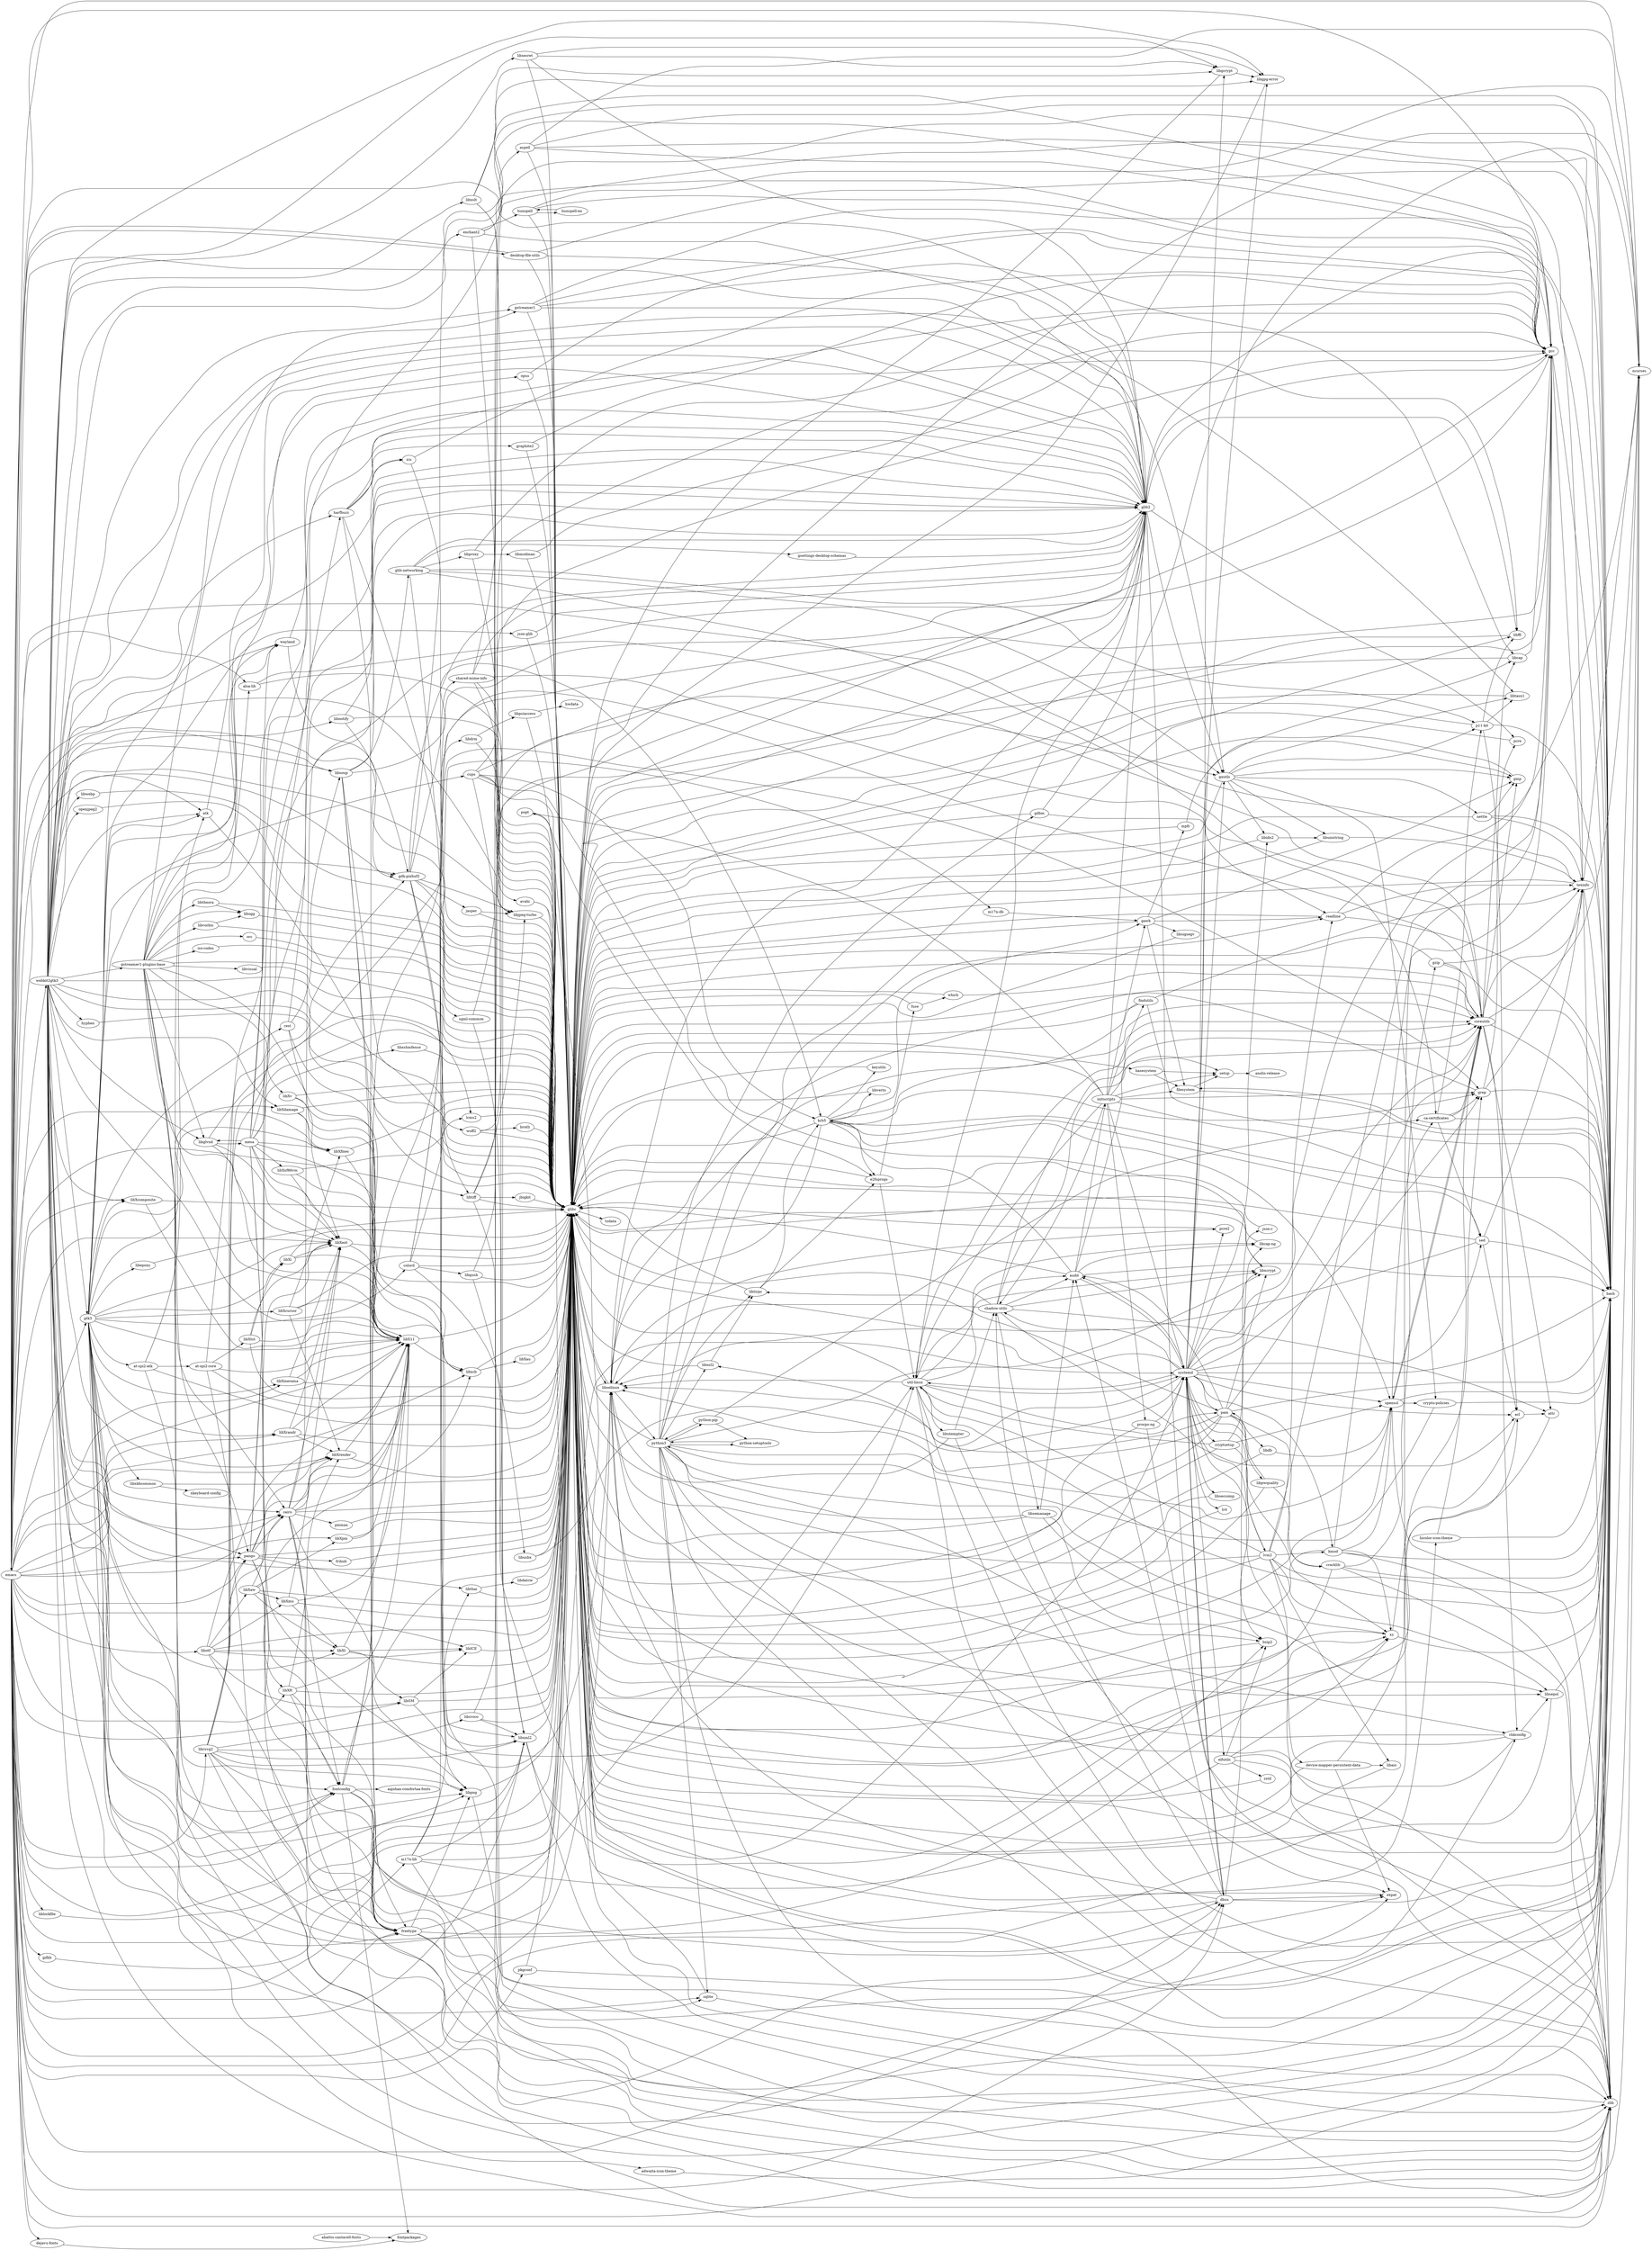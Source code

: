 digraph MyPicture {
	graph [rankdir=LR]
	popt
	popt -> glibc
	glibc
	glibc -> basesystem
	glibc -> bash
	glibc -> libselinux
	glibc -> tzdata
	basesystem
	basesystem -> filesystem
	basesystem -> setup
	bash
	bash -> filesystem
	bash -> glibc
	bash -> ncurses
	libselinux
	libselinux -> glibc
	libselinux -> pcre2
	libselinux -> libsepol
	libselinux -> python3
	tzdata
	pcre2
	pcre2 -> glibc
	libsepol
	libsepol -> bash
	libsepol -> glibc
	python3
	python3 -> bash
	python3 -> chkconfig
	python3 -> openssl
	python3 -> glibc
	python3 -> "python-setuptools"
	python3 -> "python-pip"
	python3 -> gdbm
	python3 -> bzip2
	python3 -> libxcrypt
	python3 -> expat
	python3 -> libffi
	python3 -> xz
	python3 -> ncurses
	python3 -> libnsl2
	python3 -> readline
	python3 -> sqlite
	python3 -> libtirpc
	python3 -> zlib
	chkconfig
	chkconfig -> popt
	chkconfig -> libselinux
	chkconfig -> libsepol
	chkconfig -> glibc
	openssl
	openssl -> bash
	openssl -> coreutils
	openssl -> glibc
	openssl -> zlib
	openssl -> "ca-certificates"
	openssl -> "crypto-policies"
	"python-setuptools"
	"python-setuptools" -> python3
	"python-pip"
	"python-pip" -> "ca-certificates"
	"python-pip" -> "python-setuptools"
	"python-pip" -> python3
	gdbm
	gdbm -> ncurses
	gdbm -> readline
	gdbm -> glibc
	bzip2
	bzip2 -> glibc
	libxcrypt
	libxcrypt -> glibc
	expat
	expat -> glibc
	libffi
	libffi -> glibc
	xz
	xz -> bash
	xz -> grep
	xz -> glibc
	ncurses
	ncurses -> glibc
	libnsl2
	libnsl2 -> glibc
	libnsl2 -> libtirpc
	readline
	readline -> bash
	readline -> glibc
	readline -> texinfo
	readline -> ncurses
	sqlite
	sqlite -> glibc
	sqlite -> zlib
	libtirpc
	libtirpc -> glibc
	libtirpc -> e2fsprogs
	libtirpc -> krb5
	zlib
	zlib -> glibc
	e2fsprogs
	e2fsprogs -> "util-linux"
	e2fsprogs -> glibc
	e2fsprogs -> fuse
	krb5
	krb5 -> bash
	krb5 -> coreutils
	krb5 -> gawk
	krb5 -> grep
	krb5 -> keyutils
	krb5 -> e2fsprogs
	krb5 -> openssl
	krb5 -> glibc
	krb5 -> libselinux
	krb5 -> libverto
	krb5 -> sed
	coreutils
	coreutils -> acl
	coreutils -> attr
	coreutils -> libcap
	coreutils -> openssl
	coreutils -> gmp
	coreutils -> glibc
	coreutils -> libselinux
	coreutils -> ncurses
	coreutils -> bash
	coreutils -> texinfo
	gawk
	gawk -> filesystem
	gawk -> glibc
	gawk -> gmp
	gawk -> mpfr
	gawk -> readline
	gawk -> libsigsegv
	grep
	grep -> bash
	grep -> texinfo
	grep -> pcre
	grep -> glibc
	keyutils
	keyutils -> glibc
	libverto
	libverto -> glibc
	sed
	sed -> bash
	sed -> texinfo
	sed -> acl
	sed -> libselinux
	sed -> glibc
	texinfo
	texinfo -> bash
	texinfo -> ncurses
	texinfo -> zlib
	texinfo -> glibc
	acl
	acl -> glibc
	acl -> attr
	attr
	attr -> glibc
	pcre
	pcre -> glibc
	filesystem
	filesystem -> bash
	filesystem -> setup
	gmp
	gmp -> glibc
	mpfr
	mpfr -> glibc
	mpfr -> gmp
	libsigsegv
	libsigsegv -> glibc
	setup
	setup -> "anolis-release"
	"anolis-release"
	libcap
	libcap -> gcc
	libcap -> glibc
	gcc
	gcc -> bash
	gcc -> texinfo
	gcc -> glibc
	"util-linux"
	"util-linux" -> bash
	"util-linux" -> glibc
	"util-linux" -> coreutils
	"util-linux" -> libselinux
	"util-linux" -> pam
	"util-linux" -> audit
	"util-linux" -> "libcap-ng"
	"util-linux" -> libxcrypt
	"util-linux" -> ncurses
	"util-linux" -> systemd
	"util-linux" -> libutempter
	"util-linux" -> zlib
	fuse
	fuse -> glibc
	fuse -> which
	which
	which -> coreutils
	which -> glibc
	pam
	pam -> bash
	pam -> glibc
	pam -> audit
	pam -> coreutils
	pam -> cracklib
	pam -> libxcrypt
	pam -> libdb
	pam -> libnsl2
	pam -> libpwquality
	pam -> libselinux
	pam -> libtirpc
	audit
	audit -> bash
	audit -> coreutils
	audit -> glibc
	audit -> initscripts
	audit -> "libcap-ng"
	audit -> krb5
	audit -> systemd
	"libcap-ng"
	"libcap-ng" -> glibc
	systemd
	systemd -> bash
	systemd -> glibc
	systemd -> "shadow-utils"
	systemd -> acl
	systemd -> coreutils
	systemd -> dbus
	systemd -> grep
	systemd -> audit
	systemd -> "util-linux"
	systemd -> bzip2
	systemd -> libcap
	systemd -> libxcrypt
	systemd -> cryptsetup
	systemd -> elfutils
	systemd -> gcc
	systemd -> libgcrypt
	systemd -> gnutls
	systemd -> "libgpg-error"
	systemd -> libidn2
	systemd -> kmod
	systemd -> lz4
	systemd -> xz
	systemd -> pam
	systemd -> pcre2
	systemd -> libseccomp
	systemd -> libselinux
	systemd -> zlib
	systemd -> openssl
	systemd -> sed
	libutempter
	libutempter -> bash
	libutempter -> glibc
	libutempter -> "shadow-utils"
	"shadow-utils"
	"shadow-utils" -> audit
	"shadow-utils" -> coreutils
	"shadow-utils" -> glibc
	"shadow-utils" -> acl
	"shadow-utils" -> attr
	"shadow-utils" -> libxcrypt
	"shadow-utils" -> libselinux
	"shadow-utils" -> libsemanage
	"shadow-utils" -> setup
	libsemanage
	libsemanage -> audit
	libsemanage -> bzip2
	libsemanage -> libselinux
	libsemanage -> libsepol
	libsemanage -> glibc
	dbus
	dbus -> systemd
	dbus -> bash
	dbus -> "shadow-utils"
	dbus -> audit
	dbus -> "libcap-ng"
	dbus -> expat
	dbus -> glibc
	dbus -> libselinux
	cryptsetup
	cryptsetup -> glibc
	cryptsetup -> "util-linux"
	cryptsetup -> openssl
	cryptsetup -> lvm2
	cryptsetup -> "json-c"
	elfutils
	elfutils -> bash
	elfutils -> glibc
	elfutils -> zlib
	elfutils -> bzip2
	elfutils -> xz
	elfutils -> zstd
	libgcrypt
	libgcrypt -> glibc
	libgcrypt -> "libgpg-error"
	gnutls
	gnutls -> "crypto-policies"
	gnutls -> glibc
	gnutls -> gmp
	gnutls -> nettle
	gnutls -> libidn2
	gnutls -> "p11-kit"
	gnutls -> libtasn1
	gnutls -> libunistring
	"libgpg-error"
	"libgpg-error" -> glibc
	libidn2
	libidn2 -> libunistring
	libidn2 -> glibc
	kmod
	kmod -> bash
	kmod -> glibc
	kmod -> openssl
	kmod -> gcc
	kmod -> xz
	kmod -> zlib
	lz4
	lz4 -> glibc
	libseccomp
	libseccomp -> glibc
	libunistring
	libunistring -> texinfo
	libunistring -> glibc
	"crypto-policies"
	"crypto-policies" -> bash
	"crypto-policies" -> python3
	nettle
	nettle -> bash
	nettle -> glibc
	nettle -> texinfo
	nettle -> gmp
	"p11-kit"
	"p11-kit" -> glibc
	"p11-kit" -> libffi
	"p11-kit" -> bash
	"p11-kit" -> chkconfig
	"p11-kit" -> libtasn1
	libtasn1
	libtasn1 -> glibc
	zstd
	zstd -> glibc
	lvm2
	lvm2 -> bash
	lvm2 -> glibc
	lvm2 -> libselinux
	lvm2 -> libsepol
	lvm2 -> systemd
	lvm2 -> "util-linux"
	lvm2 -> gcc
	lvm2 -> "device-mapper-persistent-data"
	lvm2 -> libaio
	lvm2 -> readline
	lvm2 -> kmod
	"json-c"
	"json-c" -> glibc
	"device-mapper-persistent-data"
	"device-mapper-persistent-data" -> expat
	"device-mapper-persistent-data" -> glibc
	"device-mapper-persistent-data" -> libaio
	"device-mapper-persistent-data" -> gcc
	libaio
	libaio -> glibc
	initscripts
	initscripts -> bash
	initscripts -> coreutils
	initscripts -> filesystem
	initscripts -> findutils
	initscripts -> gawk
	initscripts -> grep
	initscripts -> glib2
	initscripts -> popt
	initscripts -> "procps-ng"
	initscripts -> glibc
	initscripts -> setup
	initscripts -> "shadow-utils"
	initscripts -> systemd
	initscripts -> "util-linux"
	findutils
	findutils -> bash
	findutils -> texinfo
	findutils -> glibc
	findutils -> libselinux
	glib2
	glib2 -> bash
	glib2 -> glibc
	glib2 -> libffi
	glib2 -> gcc
	glib2 -> gnutls
	glib2 -> "util-linux"
	glib2 -> pcre
	glib2 -> libselinux
	glib2 -> zlib
	"procps-ng"
	"procps-ng" -> glibc
	"procps-ng" -> ncurses
	"procps-ng" -> systemd
	cracklib
	cracklib -> bash
	cracklib -> glibc
	cracklib -> gzip
	cracklib -> zlib
	libdb
	libdb -> glibc
	libdb -> openssl
	libpwquality
	libpwquality -> cracklib
	libpwquality -> pam
	libpwquality -> glibc
	gzip
	gzip -> bash
	gzip -> texinfo
	gzip -> coreutils
	gzip -> glibc
	"ca-certificates"
	"ca-certificates" -> bash
	"ca-certificates" -> coreutils
	"ca-certificates" -> grep
	"ca-certificates" -> "p11-kit"
	"ca-certificates" -> sed
	"dejavu-fonts"
	"dejavu-fonts" -> fontpackages
	fontpackages
	pkgconf
	pkgconf -> glibc
	pkgconf -> bash
	liblockfile
	liblockfile -> glibc
	emacs
	emacs -> bash
	emacs -> chkconfig
	emacs -> "dejavu-fonts"
	emacs -> "desktop-file-utils"
	emacs -> libICE
	emacs -> libSM
	emacs -> libX11
	emacs -> libXcomposite
	emacs -> libXext
	emacs -> libXfixes
	emacs -> libXft
	emacs -> libXinerama
	emacs -> libXpm
	emacs -> libXrandr
	emacs -> libXrender
	emacs -> acl
	emacs -> glibc
	emacs -> "alsa-lib"
	emacs -> atk
	emacs -> cairo
	emacs -> dbus
	emacs -> fontconfig
	emacs -> freetype
	emacs -> gcc
	emacs -> gtk3
	emacs -> "gdk-pixbuf2"
	emacs -> giflib
	emacs -> glib2
	emacs -> gnutls
	emacs -> webkit2gtk3
	emacs -> "libjpeg-turbo"
	emacs -> "m17n-lib"
	emacs -> libotf
	emacs -> pango
	emacs -> libpng
	emacs -> librsvg2
	emacs -> libselinux
	emacs -> libsoup
	emacs -> libtiff
	emacs -> ncurses
	emacs -> libxcb
	emacs -> libxml2
	emacs -> zlib
	emacs -> texinfo
	emacs -> pkgconf
	emacs -> liblockfile
	"desktop-file-utils"
	"desktop-file-utils" -> bash
	"desktop-file-utils" -> emacs
	"desktop-file-utils" -> glibc
	"desktop-file-utils" -> glib2
	libICE
	libICE -> glibc
	libSM
	libSM -> libICE
	libSM -> "util-linux"
	libSM -> glibc
	libX11
	libX11 -> glibc
	libX11 -> libxcb
	libXcomposite
	libXcomposite -> libX11
	libXcomposite -> glibc
	libXext
	libXext -> libX11
	libXext -> glibc
	libXfixes
	libXfixes -> libX11
	libXfixes -> glibc
	libXft
	libXft -> fontconfig
	libXft -> libX11
	libXft -> libXrender
	libXft -> freetype
	libXft -> glibc
	libXinerama
	libXinerama -> libX11
	libXinerama -> libXext
	libXinerama -> glibc
	libXpm
	libXpm -> libX11
	libXpm -> glibc
	libXrandr
	libXrandr -> libX11
	libXrandr -> libXext
	libXrandr -> libXrender
	libXrandr -> glibc
	libXrender
	libXrender -> libX11
	libXrender -> glibc
	"alsa-lib"
	"alsa-lib" -> glibc
	"alsa-lib" -> coreutils
	atk
	atk -> glibc
	atk -> glib2
	cairo
	cairo -> libX11
	cairo -> libXext
	cairo -> libXrender
	cairo -> glibc
	cairo -> fontconfig
	cairo -> freetype
	cairo -> glib2
	cairo -> pixman
	cairo -> libpng
	cairo -> libxcb
	cairo -> zlib
	fontconfig
	fontconfig -> bash
	fontconfig -> glibc
	fontconfig -> coreutils
	fontconfig -> "aajohan-comfortaa-fonts"
	fontconfig -> fontpackages
	fontconfig -> freetype
	fontconfig -> grep
	fontconfig -> expat
	fontconfig -> "util-linux"
	freetype
	freetype -> bash
	freetype -> glibc
	freetype -> bzip2
	freetype -> libpng
	freetype -> zlib
	gtk3
	gtk3 -> "gdk-pixbuf2"
	gtk3 -> glib2
	gtk3 -> glibc
	gtk3 -> bash
	gtk3 -> "adwaita-icon-theme"
	gtk3 -> atk
	gtk3 -> cairo
	gtk3 -> "hicolor-icon-theme"
	gtk3 -> libX11
	gtk3 -> libXcomposite
	gtk3 -> libXcursor
	gtk3 -> libXdamage
	gtk3 -> libXext
	gtk3 -> libXfixes
	gtk3 -> libXi
	gtk3 -> libXinerama
	gtk3 -> libXrandr
	gtk3 -> "at-spi2-atk"
	gtk3 -> colord
	gtk3 -> cups
	gtk3 -> libepoxy
	gtk3 -> fontconfig
	gtk3 -> freetype
	gtk3 -> "json-glib"
	gtk3 -> pango
	gtk3 -> rest
	gtk3 -> wayland
	gtk3 -> libxkbcommon
	"gdk-pixbuf2"
	"gdk-pixbuf2" -> bash
	"gdk-pixbuf2" -> glib2
	"gdk-pixbuf2" -> glibc
	"gdk-pixbuf2" -> libpng
	"gdk-pixbuf2" -> zlib
	"gdk-pixbuf2" -> "shared-mime-info"
	"gdk-pixbuf2" -> jasper
	"gdk-pixbuf2" -> "libjpeg-turbo"
	"gdk-pixbuf2" -> libtiff
	giflib
	giflib -> glibc
	webkit2gtk3
	webkit2gtk3 -> glibc
	webkit2gtk3 -> libglvnd
	webkit2gtk3 -> libX11
	webkit2gtk3 -> libXcomposite
	webkit2gtk3 -> libXdamage
	webkit2gtk3 -> libXrender
	webkit2gtk3 -> libXt
	webkit2gtk3 -> atk
	webkit2gtk3 -> cairo
	webkit2gtk3 -> enchant2
	webkit2gtk3 -> fontconfig
	webkit2gtk3 -> freetype
	webkit2gtk3 -> gcc
	webkit2gtk3 -> libgcrypt
	webkit2gtk3 -> gtk3
	webkit2gtk3 -> "gdk-pixbuf2"
	webkit2gtk3 -> glib2
	webkit2gtk3 -> "libgpg-error"
	webkit2gtk3 -> "gstreamer1-plugins-base"
	webkit2gtk3 -> gstreamer1
	webkit2gtk3 -> harfbuzz
	webkit2gtk3 -> hyphen
	webkit2gtk3 -> icu
	webkit2gtk3 -> "libjpeg-turbo"
	webkit2gtk3 -> lcms2
	webkit2gtk3 -> libnotify
	webkit2gtk3 -> openjpeg2
	webkit2gtk3 -> pango
	webkit2gtk3 -> libpng
	webkit2gtk3 -> libsecret
	webkit2gtk3 -> libsoup
	webkit2gtk3 -> sqlite
	webkit2gtk3 -> systemd
	webkit2gtk3 -> libtasn1
	webkit2gtk3 -> wayland
	webkit2gtk3 -> libwebp
	webkit2gtk3 -> woff2
	webkit2gtk3 -> libxml2
	webkit2gtk3 -> libxslt
	webkit2gtk3 -> zlib
	"libjpeg-turbo"
	"libjpeg-turbo" -> glibc
	"m17n-lib"
	"m17n-lib" -> glibc
	"m17n-lib" -> xz
	"m17n-lib" -> libthai
	"m17n-lib" -> libxml2
	"m17n-lib" -> zlib
	"m17n-lib" -> "m17n-db"
	libotf
	libotf -> glibc
	libotf -> freetype
	libotf -> libICE
	libotf -> libSM
	libotf -> libX11
	libotf -> libXaw
	libotf -> libXmu
	libotf -> libXt
	pango
	pango -> bash
	pango -> cairo
	pango -> fontconfig
	pango -> freetype
	pango -> fribidi
	pango -> glib2
	pango -> harfbuzz
	pango -> libX11
	pango -> libXft
	pango -> libXrender
	pango -> glibc
	pango -> libthai
	libpng
	libpng -> glibc
	libpng -> zlib
	librsvg2
	librsvg2 -> "gdk-pixbuf2"
	librsvg2 -> glibc
	librsvg2 -> cairo
	librsvg2 -> libcroco
	librsvg2 -> fontconfig
	librsvg2 -> freetype
	librsvg2 -> gcc
	librsvg2 -> glib2
	librsvg2 -> pango
	librsvg2 -> libpng
	librsvg2 -> libxml2
	librsvg2 -> zlib
	libsoup
	libsoup -> "glib-networking"
	libsoup -> glib2
	libsoup -> krb5
	libsoup -> sqlite
	libsoup -> libxml2
	libsoup -> glibc
	libtiff
	libtiff -> gcc
	libtiff -> jbigkit
	libtiff -> "libjpeg-turbo"
	libtiff -> glibc
	libtiff -> zlib
	libxcb
	libxcb -> libXau
	libxcb -> glibc
	libxml2
	libxml2 -> glibc
	libxml2 -> xz
	libxml2 -> zlib
	libXau
	libXau -> glibc
	jbigkit
	jbigkit -> glibc
	"glib-networking"
	"glib-networking" -> "ca-certificates"
	"glib-networking" -> glib2
	"glib-networking" -> "gsettings-desktop-schemas"
	"glib-networking" -> gnutls
	"glib-networking" -> "p11-kit"
	"glib-networking" -> libproxy
	"glib-networking" -> glibc
	"gsettings-desktop-schemas"
	"gsettings-desktop-schemas" -> glib2
	libproxy
	libproxy -> glibc
	libproxy -> gcc
	libproxy -> libmodman
	libmodman
	libmodman -> glibc
	libmodman -> gcc
	libcroco
	libcroco -> glibc
	libcroco -> glib2
	libcroco -> libxml2
	fribidi
	fribidi -> glibc
	harfbuzz
	harfbuzz -> glibc
	harfbuzz -> freetype
	harfbuzz -> glib2
	harfbuzz -> graphite2
	harfbuzz -> gcc
	harfbuzz -> icu
	libthai
	libthai -> glibc
	libthai -> libdatrie
	libdatrie
	libdatrie -> glibc
	graphite2
	graphite2 -> gcc
	graphite2 -> glibc
	icu
	icu -> glibc
	icu -> gcc
	libXaw
	libXaw -> libX11
	libXaw -> libXext
	libXaw -> libXmu
	libXaw -> libXpm
	libXaw -> libXt
	libXaw -> glibc
	libXmu
	libXmu -> libX11
	libXmu -> libXext
	libXmu -> libXt
	libXmu -> glibc
	libXt
	libXt -> libICE
	libXt -> libSM
	libXt -> libX11
	libXt -> glibc
	"m17n-db"
	"m17n-db" -> gawk
	libglvnd
	libglvnd -> glibc
	libglvnd -> mesa
	libglvnd -> libX11
	libglvnd -> libXext
	libXdamage
	libXdamage -> libX11
	libXdamage -> libXfixes
	libXdamage -> glibc
	enchant2
	enchant2 -> glibc
	enchant2 -> aspell
	enchant2 -> gcc
	enchant2 -> glib2
	enchant2 -> hunspell
	"gstreamer1-plugins-base"
	"gstreamer1-plugins-base" -> glibc
	"gstreamer1-plugins-base" -> "iso-codes"
	"gstreamer1-plugins-base" -> libglvnd
	"gstreamer1-plugins-base" -> libX11
	"gstreamer1-plugins-base" -> libXext
	"gstreamer1-plugins-base" -> libXv
	"gstreamer1-plugins-base" -> "alsa-lib"
	"gstreamer1-plugins-base" -> cairo
	"gstreamer1-plugins-base" -> glib2
	"gstreamer1-plugins-base" -> gstreamer1
	"gstreamer1-plugins-base" -> libogg
	"gstreamer1-plugins-base" -> opus
	"gstreamer1-plugins-base" -> orc
	"gstreamer1-plugins-base" -> pango
	"gstreamer1-plugins-base" -> libpng
	"gstreamer1-plugins-base" -> libtheora
	"gstreamer1-plugins-base" -> libvisual
	"gstreamer1-plugins-base" -> libvorbis
	"gstreamer1-plugins-base" -> wayland
	"gstreamer1-plugins-base" -> libxcb
	"gstreamer1-plugins-base" -> zlib
	gstreamer1
	gstreamer1 -> bash
	gstreamer1 -> glibc
	gstreamer1 -> libcap
	gstreamer1 -> gcc
	gstreamer1 -> glib2
	hyphen
	hyphen -> glibc
	lcms2
	lcms2 -> glibc
	libnotify
	libnotify -> glibc
	libnotify -> glib2
	libnotify -> "gdk-pixbuf2"
	openjpeg2
	openjpeg2 -> glibc
	libsecret
	libsecret -> glibc
	libsecret -> libgcrypt
	libsecret -> glib2
	libsecret -> "libgpg-error"
	wayland
	wayland -> libffi
	wayland -> glibc
	libwebp
	libwebp -> glibc
	woff2
	woff2 -> brotli
	woff2 -> gcc
	woff2 -> glibc
	libxslt
	libxslt -> glibc
	libxslt -> libgcrypt
	libxslt -> "libgpg-error"
	libxslt -> libxml2
	brotli
	brotli -> glibc
	"iso-codes"
	"iso-codes" -> "sgml-common"
	libXv
	libXv -> libX11
	libXv -> libXext
	libXv -> glibc
	libogg
	libogg -> glibc
	opus
	opus -> gcc
	opus -> glibc
	orc
	orc -> glibc
	libtheora
	libtheora -> libogg
	libtheora -> glibc
	libvisual
	libvisual -> glibc
	libvorbis
	libvorbis -> glibc
	libvorbis -> libogg
	"sgml-common"
	"sgml-common" -> bash
	"sgml-common" -> libxml2
	aspell
	aspell -> bash
	aspell -> texinfo
	aspell -> glibc
	aspell -> gcc
	aspell -> ncurses
	hunspell
	hunspell -> glibc
	hunspell -> "hunspell-en"
	hunspell -> gcc
	hunspell -> ncurses
	"hunspell-en"
	"hunspell-en" -> hunspell
	mesa
	mesa -> libX11
	mesa -> glibc
	mesa -> libdrm
	mesa -> expat
	mesa -> gcc
	mesa -> libglvnd
	mesa -> wayland
	mesa -> libxcb
	mesa -> libxshmfence
	mesa -> libXext
	mesa -> libXfixes
	mesa -> libXxf86vm
	mesa -> libselinux
	libdrm
	libdrm -> libpciaccess
	libdrm -> glibc
	libxshmfence
	libxshmfence -> glibc
	libXxf86vm
	libXxf86vm -> libX11
	libXxf86vm -> libXext
	libXxf86vm -> glibc
	libpciaccess
	libpciaccess -> hwdata
	libpciaccess -> glibc
	hwdata
	"shared-mime-info"
	"shared-mime-info" -> bash
	"shared-mime-info" -> coreutils
	"shared-mime-info" -> glib2
	"shared-mime-info" -> glibc
	"shared-mime-info" -> libxml2
	jasper
	jasper -> "libjpeg-turbo"
	jasper -> glibc
	"adwaita-icon-theme"
	"adwaita-icon-theme" -> bash
	"hicolor-icon-theme"
	"hicolor-icon-theme" -> bash
	"hicolor-icon-theme" -> coreutils
	libXcursor
	libXcursor -> libX11
	libXcursor -> libXfixes
	libXcursor -> libXrender
	libXcursor -> glibc
	libXi
	libXi -> libX11
	libXi -> libXext
	libXi -> glibc
	"at-spi2-atk"
	"at-spi2-atk" -> glibc
	"at-spi2-atk" -> "at-spi2-core"
	"at-spi2-atk" -> atk
	"at-spi2-atk" -> dbus
	"at-spi2-atk" -> glib2
	colord
	colord -> gcc
	colord -> glib2
	colord -> libgusb
	colord -> lcms2
	colord -> glibc
	colord -> systemd
	cups
	cups -> avahi
	cups -> e2fsprogs
	cups -> libxcrypt
	cups -> gcc
	cups -> gnutls
	cups -> krb5
	cups -> glibc
	cups -> zlib
	libepoxy
	libepoxy -> glibc
	"json-glib"
	"json-glib" -> glib2
	"json-glib" -> glibc
	rest
	rest -> glibc
	rest -> glib2
	rest -> libsoup
	rest -> libxml2
	libxkbcommon
	libxkbcommon -> glibc
	libxkbcommon -> "xkeyboard-config"
	"xkeyboard-config"
	avahi
	avahi -> dbus
	avahi -> glibc
	libgusb
	libgusb -> glib2
	libgusb -> libusbx
	libgusb -> glibc
	libusbx
	libusbx -> glibc
	libusbx -> systemd
	"at-spi2-core"
	"at-spi2-core" -> glibc
	"at-spi2-core" -> dbus
	"at-spi2-core" -> libX11
	"at-spi2-core" -> libXtst
	"at-spi2-core" -> glib2
	libXtst
	libXtst -> libX11
	libXtst -> libXext
	libXtst -> libXi
	libXtst -> glibc
	"aajohan-comfortaa-fonts"
	pixman
	pixman -> glibc
	"abattis-cantarell-fonts"
	"abattis-cantarell-fonts" -> fontpackages
}

